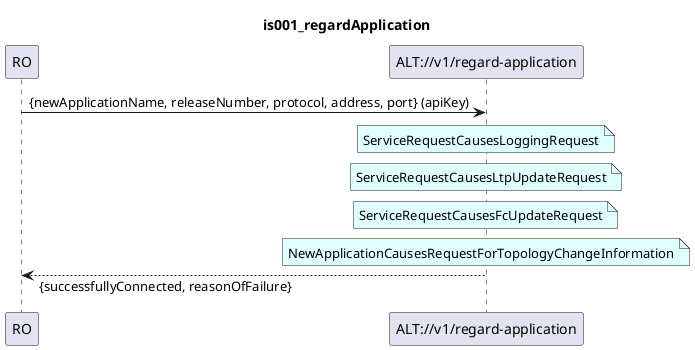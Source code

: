 @startuml is001_regardApplication
skinparam responseMessageBelowArrow true

title
is001_regardApplication
end title

participant "RO" as ro
participant "ALT://v1/regard-application" as alt

ro -> alt : {newApplicationName, releaseNumber, protocol, address, port} (apiKey)

note over alt #LightCyan
ServiceRequestCausesLoggingRequest
end note

note over alt #LightCyan
ServiceRequestCausesLtpUpdateRequest
end note

note over alt #LightCyan
ServiceRequestCausesFcUpdateRequest
end note

note over alt #LightCyan
NewApplicationCausesRequestForTopologyChangeInformation
end note

ro <-- alt : {successfullyConnected, reasonOfFailure}

@enduml